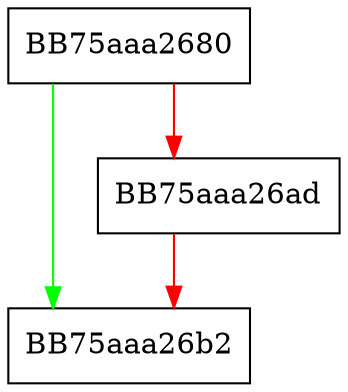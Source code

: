 digraph RpfAPI_kpatsearch {
  node [shape="box"];
  graph [splines=ortho];
  BB75aaa2680 -> BB75aaa26b2 [color="green"];
  BB75aaa2680 -> BB75aaa26ad [color="red"];
  BB75aaa26ad -> BB75aaa26b2 [color="red"];
}